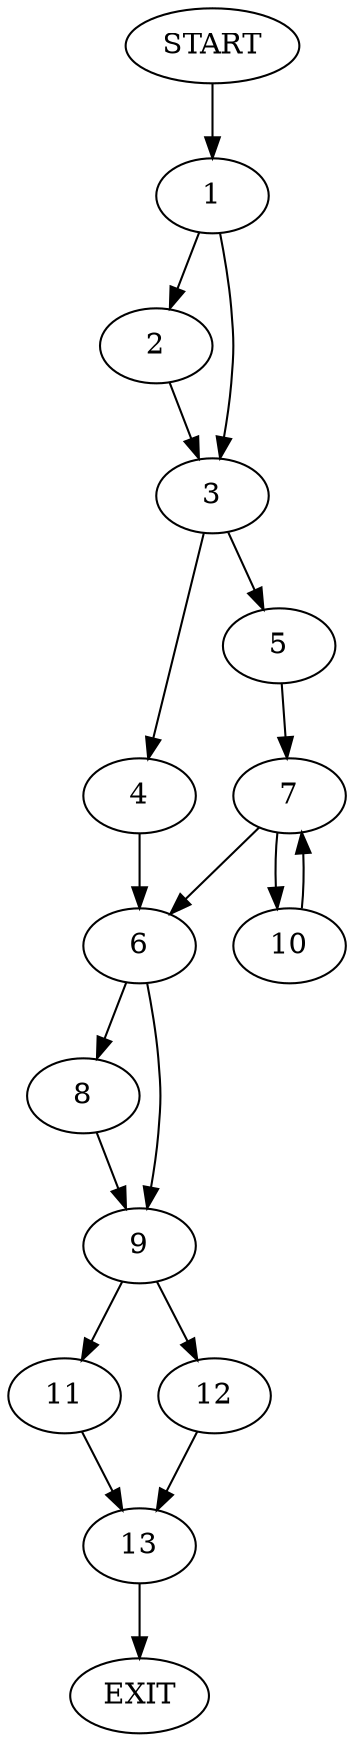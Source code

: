 digraph {
0 [label="START"]
14 [label="EXIT"]
0 -> 1
1 -> 2
1 -> 3
2 -> 3
3 -> 4
3 -> 5
4 -> 6
5 -> 7
6 -> 8
6 -> 9
7 -> 10
7 -> 6
10 -> 7
9 -> 11
9 -> 12
8 -> 9
12 -> 13
11 -> 13
13 -> 14
}
